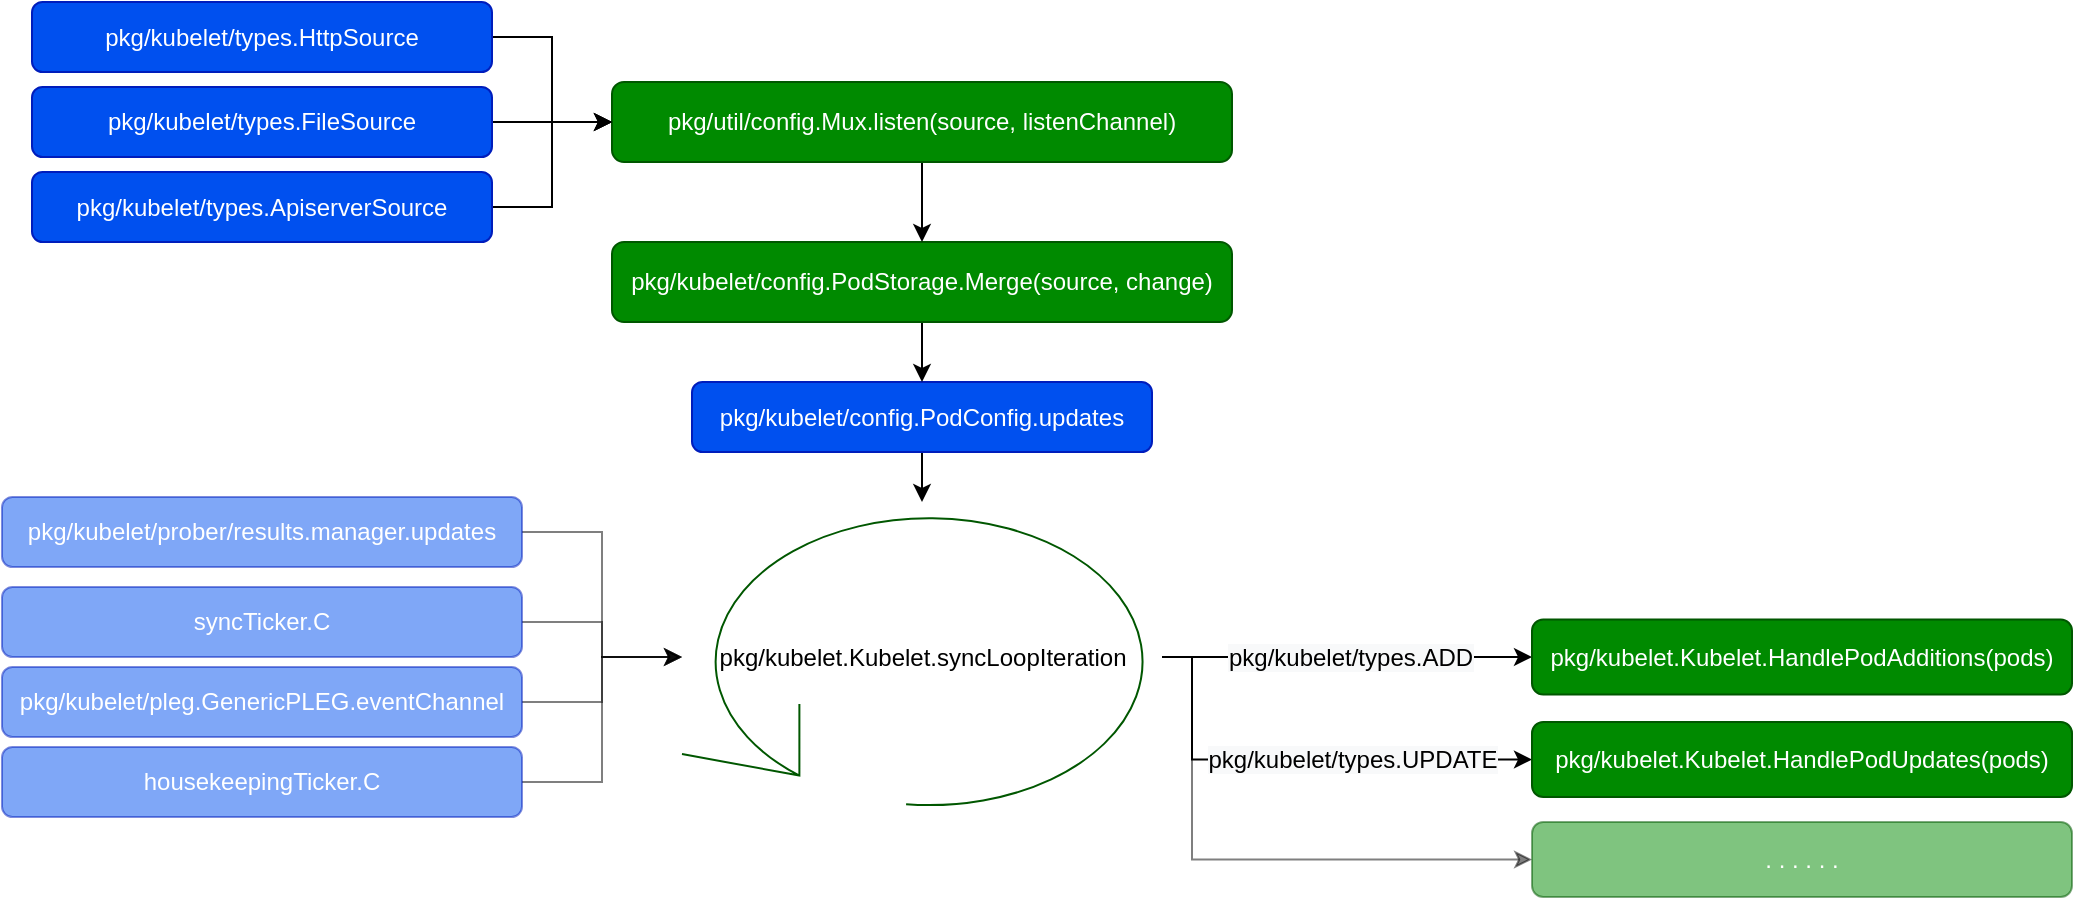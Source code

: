 <mxfile version="12.6.2" type="device"><diagram id="pr0SH-TIGKeu4plgHW9_" name="第 1 页"><mxGraphModel dx="1773" dy="725" grid="1" gridSize="10" guides="1" tooltips="1" connect="1" arrows="1" fold="1" page="1" pageScale="1" pageWidth="827" pageHeight="1169" math="0" shadow="0"><root><mxCell id="0"/><mxCell id="1" parent="0"/><mxCell id="ZU8kTDKOv3i8NjJb-LHd-10" style="edgeStyle=orthogonalEdgeStyle;rounded=0;orthogonalLoop=1;jettySize=auto;html=1;" parent="1" source="ZU8kTDKOv3i8NjJb-LHd-9" target="ZU8kTDKOv3i8NjJb-LHd-11" edge="1"><mxGeometry relative="1" as="geometry"><mxPoint x="270" y="340" as="targetPoint"/></mxGeometry></mxCell><mxCell id="ZU8kTDKOv3i8NjJb-LHd-9" value="pkg/kubelet/config.PodConfig.updates" style="rounded=1;whiteSpace=wrap;html=1;fillColor=#0050ef;strokeColor=#001DBC;fontColor=#ffffff;" parent="1" vertex="1"><mxGeometry x="-60" y="310" width="230" height="35" as="geometry"/></mxCell><mxCell id="ZU8kTDKOv3i8NjJb-LHd-13" style="edgeStyle=orthogonalEdgeStyle;rounded=0;orthogonalLoop=1;jettySize=auto;html=1;entryX=0;entryY=0.5;entryDx=0;entryDy=0;" parent="1" source="ZU8kTDKOv3i8NjJb-LHd-11" target="ZU8kTDKOv3i8NjJb-LHd-12" edge="1"><mxGeometry relative="1" as="geometry"/></mxCell><mxCell id="ZU8kTDKOv3i8NjJb-LHd-14" value="&lt;span style=&quot;white-space: normal ; background-color: rgb(248 , 249 , 250)&quot;&gt;pkg/kubelet/types.ADD&lt;/span&gt;" style="text;html=1;align=center;verticalAlign=middle;resizable=0;points=[];labelBackgroundColor=#ffffff;" parent="ZU8kTDKOv3i8NjJb-LHd-13" vertex="1" connectable="0"><mxGeometry x="-0.16" relative="1" as="geometry"><mxPoint x="16" as="offset"/></mxGeometry></mxCell><mxCell id="ZU8kTDKOv3i8NjJb-LHd-26" style="edgeStyle=orthogonalEdgeStyle;rounded=0;orthogonalLoop=1;jettySize=auto;html=1;entryX=0;entryY=0.5;entryDx=0;entryDy=0;" parent="1" source="ZU8kTDKOv3i8NjJb-LHd-11" target="ZU8kTDKOv3i8NjJb-LHd-25" edge="1"><mxGeometry relative="1" as="geometry"><Array as="points"><mxPoint x="190" y="448"/><mxPoint x="190" y="499"/></Array></mxGeometry></mxCell><mxCell id="ZU8kTDKOv3i8NjJb-LHd-27" value="&lt;span style=&quot;white-space: normal ; background-color: rgb(248 , 249 , 250)&quot;&gt;pkg/kubelet/types.UPDATE&lt;/span&gt;" style="text;html=1;align=center;verticalAlign=middle;resizable=0;points=[];labelBackgroundColor=#ffffff;" parent="ZU8kTDKOv3i8NjJb-LHd-26" vertex="1" connectable="0"><mxGeometry x="0.315" relative="1" as="geometry"><mxPoint x="-9" y="-0.25" as="offset"/></mxGeometry></mxCell><mxCell id="ZU8kTDKOv3i8NjJb-LHd-30" style="edgeStyle=orthogonalEdgeStyle;rounded=0;orthogonalLoop=1;jettySize=auto;html=1;entryX=0;entryY=0.5;entryDx=0;entryDy=0;opacity=50;" parent="1" source="ZU8kTDKOv3i8NjJb-LHd-11" target="wDzYS9jDF-mcHj-HWAs0-7" edge="1"><mxGeometry relative="1" as="geometry"><Array as="points"><mxPoint x="190" y="448"/><mxPoint x="190" y="549"/></Array><mxPoint x="360" y="555" as="targetPoint"/></mxGeometry></mxCell><mxCell id="ZU8kTDKOv3i8NjJb-LHd-11" value="&lt;span style=&quot;white-space: normal&quot;&gt;&lt;font color=&quot;#000000&quot;&gt;pkg/kubelet.Kubelet.syncLoopIteration&lt;/font&gt;&lt;/span&gt;" style="shape=mxgraph.bpmn.loop;html=1;outlineConnect=0;fillColor=#008a00;strokeColor=#005700;fontColor=#ffffff;" parent="1" vertex="1"><mxGeometry x="-65" y="370" width="240" height="155" as="geometry"/></mxCell><mxCell id="ZU8kTDKOv3i8NjJb-LHd-12" value="pkg/kubelet.Kubelet.HandlePodAdditions(pods)" style="rounded=1;whiteSpace=wrap;html=1;fillColor=#008a00;strokeColor=#005700;fontColor=#ffffff;" parent="1" vertex="1"><mxGeometry x="360" y="428.75" width="270" height="37.5" as="geometry"/></mxCell><mxCell id="ZU8kTDKOv3i8NjJb-LHd-16" style="edgeStyle=orthogonalEdgeStyle;rounded=0;orthogonalLoop=1;jettySize=auto;html=1;entryX=0.5;entryY=0;entryDx=0;entryDy=0;" parent="1" source="ZU8kTDKOv3i8NjJb-LHd-15" target="ZU8kTDKOv3i8NjJb-LHd-9" edge="1"><mxGeometry relative="1" as="geometry"/></mxCell><mxCell id="ZU8kTDKOv3i8NjJb-LHd-15" value="&lt;span style=&quot;white-space: normal&quot;&gt;pkg/kubelet/config.PodStorage.Merge(source, change)&lt;/span&gt;" style="rounded=1;whiteSpace=wrap;html=1;fillColor=#008a00;strokeColor=#005700;fontColor=#ffffff;" parent="1" vertex="1"><mxGeometry x="-100" y="240" width="310" height="40" as="geometry"/></mxCell><mxCell id="ZU8kTDKOv3i8NjJb-LHd-18" style="edgeStyle=orthogonalEdgeStyle;rounded=0;orthogonalLoop=1;jettySize=auto;html=1;entryX=0.5;entryY=0;entryDx=0;entryDy=0;" parent="1" source="ZU8kTDKOv3i8NjJb-LHd-17" target="ZU8kTDKOv3i8NjJb-LHd-15" edge="1"><mxGeometry relative="1" as="geometry"><mxPoint x="55" y="220" as="targetPoint"/></mxGeometry></mxCell><mxCell id="ZU8kTDKOv3i8NjJb-LHd-17" value="&lt;span style=&quot;white-space: normal&quot;&gt;pkg/util/config.Mux.listen(source, listenChannel)&lt;/span&gt;" style="rounded=1;whiteSpace=wrap;html=1;fillColor=#008a00;strokeColor=#005700;fontColor=#ffffff;" parent="1" vertex="1"><mxGeometry x="-100" y="160" width="310" height="40" as="geometry"/></mxCell><mxCell id="ZU8kTDKOv3i8NjJb-LHd-20" style="edgeStyle=orthogonalEdgeStyle;rounded=0;orthogonalLoop=1;jettySize=auto;html=1;" parent="1" source="ZU8kTDKOv3i8NjJb-LHd-19" target="ZU8kTDKOv3i8NjJb-LHd-17" edge="1"><mxGeometry relative="1" as="geometry"/></mxCell><mxCell id="ZU8kTDKOv3i8NjJb-LHd-19" value="pkg/kubelet/types.FileSource" style="rounded=1;whiteSpace=wrap;html=1;fillColor=#0050ef;strokeColor=#001DBC;fontColor=#ffffff;rotation=0;" parent="1" vertex="1"><mxGeometry x="-390" y="162.5" width="230" height="35" as="geometry"/></mxCell><mxCell id="ZU8kTDKOv3i8NjJb-LHd-23" style="edgeStyle=orthogonalEdgeStyle;rounded=0;orthogonalLoop=1;jettySize=auto;html=1;entryX=0;entryY=0.5;entryDx=0;entryDy=0;" parent="1" source="ZU8kTDKOv3i8NjJb-LHd-21" target="ZU8kTDKOv3i8NjJb-LHd-17" edge="1"><mxGeometry relative="1" as="geometry"/></mxCell><mxCell id="ZU8kTDKOv3i8NjJb-LHd-21" value="pkg/kubelet/types.HttpSource" style="rounded=1;whiteSpace=wrap;html=1;fillColor=#0050ef;strokeColor=#001DBC;fontColor=#ffffff;rotation=0;" parent="1" vertex="1"><mxGeometry x="-390" y="120" width="230" height="35" as="geometry"/></mxCell><mxCell id="ZU8kTDKOv3i8NjJb-LHd-24" style="edgeStyle=orthogonalEdgeStyle;rounded=0;orthogonalLoop=1;jettySize=auto;html=1;entryX=0;entryY=0.5;entryDx=0;entryDy=0;" parent="1" source="ZU8kTDKOv3i8NjJb-LHd-22" target="ZU8kTDKOv3i8NjJb-LHd-17" edge="1"><mxGeometry relative="1" as="geometry"/></mxCell><mxCell id="ZU8kTDKOv3i8NjJb-LHd-22" value="pkg/kubelet/types.ApiserverSource" style="rounded=1;whiteSpace=wrap;html=1;fillColor=#0050ef;strokeColor=#001DBC;fontColor=#ffffff;rotation=0;" parent="1" vertex="1"><mxGeometry x="-390" y="205" width="230" height="35" as="geometry"/></mxCell><mxCell id="ZU8kTDKOv3i8NjJb-LHd-25" value="pkg/kubelet.Kubelet.HandlePodUpdates(pods)" style="rounded=1;whiteSpace=wrap;html=1;fillColor=#008a00;strokeColor=#005700;fontColor=#ffffff;" parent="1" vertex="1"><mxGeometry x="360" y="480" width="270" height="37.5" as="geometry"/></mxCell><mxCell id="ZU8kTDKOv3i8NjJb-LHd-32" style="edgeStyle=orthogonalEdgeStyle;rounded=0;orthogonalLoop=1;jettySize=auto;html=1;opacity=50;" parent="1" source="ZU8kTDKOv3i8NjJb-LHd-31" target="ZU8kTDKOv3i8NjJb-LHd-11" edge="1"><mxGeometry relative="1" as="geometry"/></mxCell><mxCell id="ZU8kTDKOv3i8NjJb-LHd-31" value="pkg/kubelet/pleg.GenericPLEG.eventChannel" style="rounded=1;whiteSpace=wrap;html=1;fillColor=#0050ef;strokeColor=#001DBC;fontColor=#ffffff;opacity=50;" parent="1" vertex="1"><mxGeometry x="-405" y="452.5" width="260" height="35" as="geometry"/></mxCell><mxCell id="wDzYS9jDF-mcHj-HWAs0-1" style="edgeStyle=orthogonalEdgeStyle;rounded=0;orthogonalLoop=1;jettySize=auto;html=1;opacity=50;" edge="1" parent="1" source="ZU8kTDKOv3i8NjJb-LHd-33" target="ZU8kTDKOv3i8NjJb-LHd-11"><mxGeometry relative="1" as="geometry"/></mxCell><mxCell id="ZU8kTDKOv3i8NjJb-LHd-33" value="housekeepingTicker.C" style="rounded=1;whiteSpace=wrap;html=1;fillColor=#0050ef;strokeColor=#001DBC;fontColor=#ffffff;opacity=50;" parent="1" vertex="1"><mxGeometry x="-405" y="492.5" width="260" height="35" as="geometry"/></mxCell><mxCell id="wDzYS9jDF-mcHj-HWAs0-2" style="edgeStyle=orthogonalEdgeStyle;rounded=0;orthogonalLoop=1;jettySize=auto;html=1;opacity=50;" edge="1" parent="1" source="ZU8kTDKOv3i8NjJb-LHd-34" target="ZU8kTDKOv3i8NjJb-LHd-11"><mxGeometry relative="1" as="geometry"/></mxCell><mxCell id="ZU8kTDKOv3i8NjJb-LHd-34" value="syncTicker.C" style="rounded=1;whiteSpace=wrap;html=1;fillColor=#0050ef;strokeColor=#001DBC;fontColor=#ffffff;opacity=50;" parent="1" vertex="1"><mxGeometry x="-405" y="412.5" width="260" height="35" as="geometry"/></mxCell><mxCell id="wDzYS9jDF-mcHj-HWAs0-3" style="edgeStyle=orthogonalEdgeStyle;rounded=0;orthogonalLoop=1;jettySize=auto;html=1;opacity=50;" edge="1" parent="1" source="ZU8kTDKOv3i8NjJb-LHd-38" target="ZU8kTDKOv3i8NjJb-LHd-11"><mxGeometry relative="1" as="geometry"><mxPoint x="-90" y="530" as="targetPoint"/></mxGeometry></mxCell><mxCell id="ZU8kTDKOv3i8NjJb-LHd-38" value="pkg/kubelet/prober/results.manager.updates" style="rounded=1;whiteSpace=wrap;html=1;fillColor=#0050ef;strokeColor=#001DBC;fontColor=#ffffff;opacity=50;" parent="1" vertex="1"><mxGeometry x="-405" y="367.5" width="260" height="35" as="geometry"/></mxCell><mxCell id="wDzYS9jDF-mcHj-HWAs0-7" value=". . . . . ." style="rounded=1;whiteSpace=wrap;html=1;fillColor=#008a00;strokeColor=#005700;fontColor=#ffffff;opacity=50;" vertex="1" parent="1"><mxGeometry x="360" y="530" width="270" height="37.5" as="geometry"/></mxCell></root></mxGraphModel></diagram></mxfile>